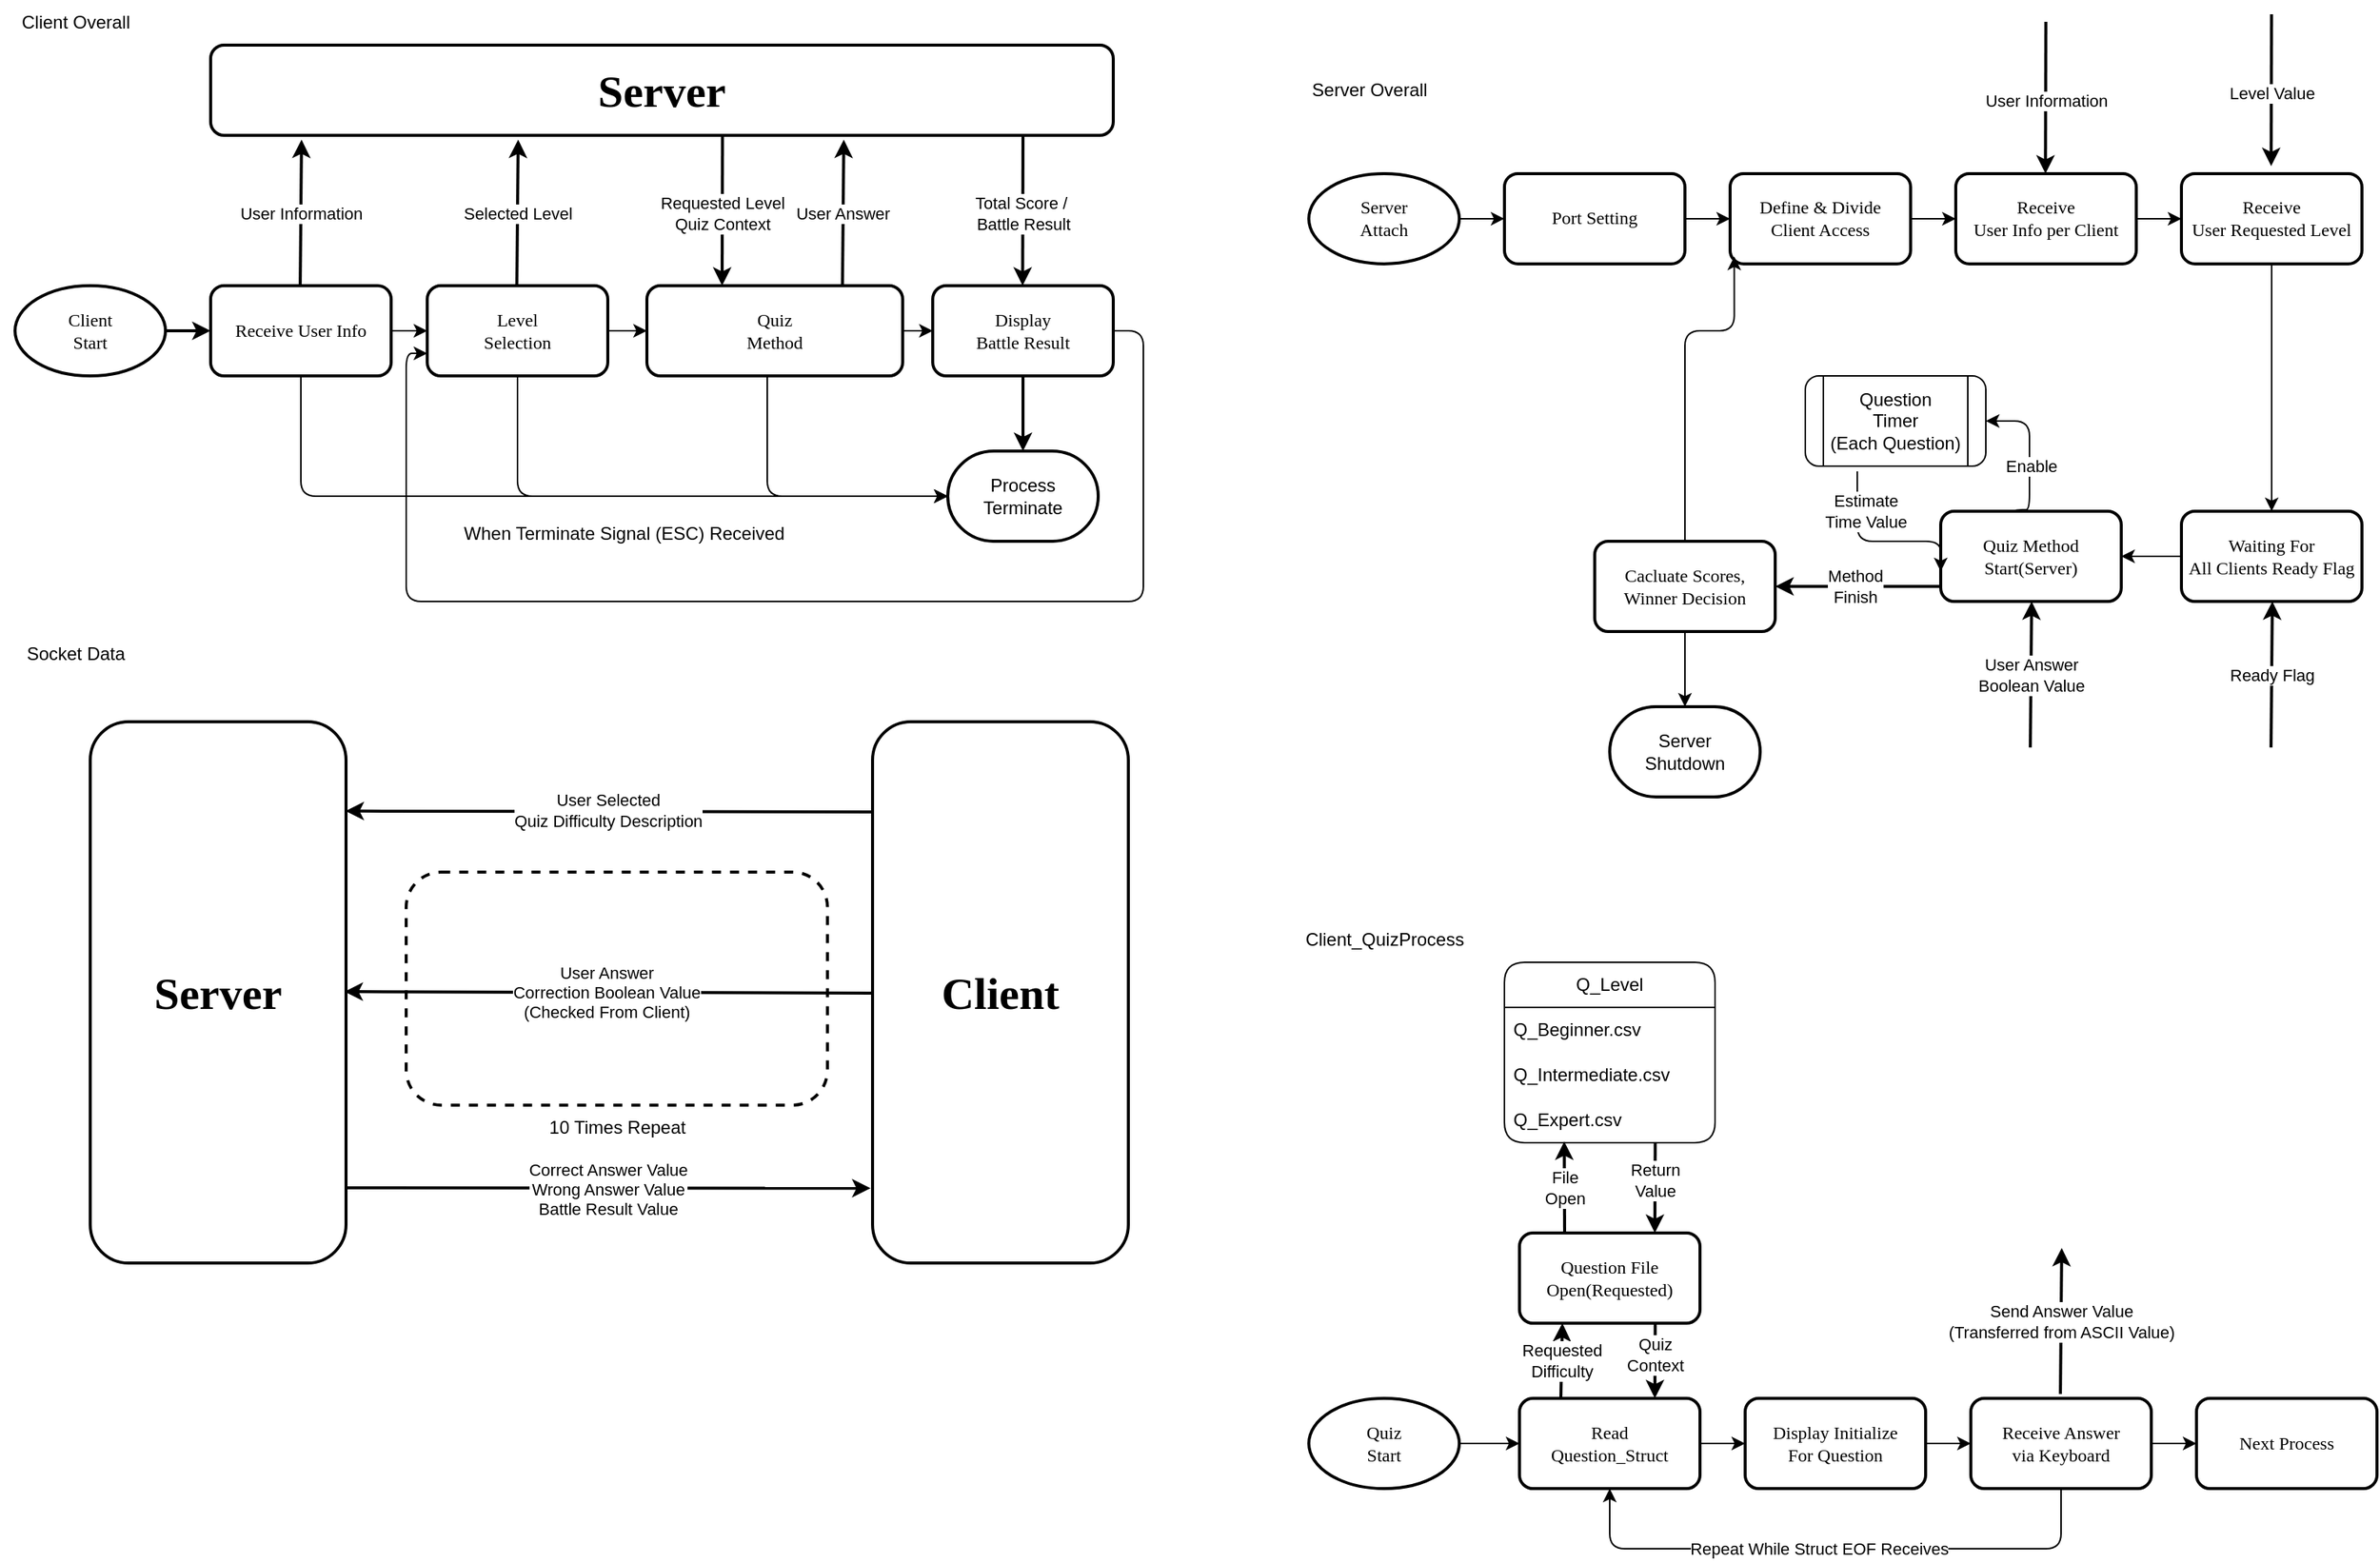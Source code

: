 <mxfile version="22.1.2" type="device">
  <diagram name="페이지-1" id="vPyK7Zzijx_prdSTEXT5">
    <mxGraphModel dx="897" dy="619" grid="1" gridSize="10" guides="1" tooltips="1" connect="1" arrows="1" fold="1" page="1" pageScale="1" pageWidth="827" pageHeight="1169" math="0" shadow="0">
      <root>
        <mxCell id="0" />
        <mxCell id="1" parent="0" />
        <mxCell id="V8aveqZbVGz2YMG-Z6Ep-356" value="" style="rounded=1;whiteSpace=wrap;html=1;strokeWidth=2;dashed=1;fillColor=none;" parent="1" vertex="1">
          <mxGeometry x="280" y="600" width="280" height="155" as="geometry" />
        </mxCell>
        <mxCell id="V8aveqZbVGz2YMG-Z6Ep-319" value="" style="edgeStyle=orthogonalEdgeStyle;rounded=1;orthogonalLoop=1;jettySize=auto;html=1;fontFamily=Lucida Console;" parent="1" source="V8aveqZbVGz2YMG-Z6Ep-3" target="V8aveqZbVGz2YMG-Z6Ep-318" edge="1">
          <mxGeometry relative="1" as="geometry" />
        </mxCell>
        <mxCell id="V8aveqZbVGz2YMG-Z6Ep-3" value="Level&lt;br&gt;Selection" style="whiteSpace=wrap;html=1;rounded=1;fontFamily=Lucida Console;strokeWidth=2;" parent="1" vertex="1">
          <mxGeometry x="294" y="210" width="120" height="60" as="geometry" />
        </mxCell>
        <mxCell id="V8aveqZbVGz2YMG-Z6Ep-308" value="" style="edgeStyle=orthogonalEdgeStyle;rounded=1;orthogonalLoop=1;jettySize=auto;html=1;fontFamily=Lucida Console;strokeWidth=2;" parent="1" source="V8aveqZbVGz2YMG-Z6Ep-303" target="V8aveqZbVGz2YMG-Z6Ep-307" edge="1">
          <mxGeometry relative="1" as="geometry" />
        </mxCell>
        <mxCell id="V8aveqZbVGz2YMG-Z6Ep-303" value="Client&lt;br&gt;Start" style="strokeWidth=2;html=1;shape=mxgraph.flowchart.start_1;whiteSpace=wrap;rounded=1;fontFamily=Lucida Console;" parent="1" vertex="1">
          <mxGeometry x="20" y="210" width="100" height="60" as="geometry" />
        </mxCell>
        <mxCell id="V8aveqZbVGz2YMG-Z6Ep-309" style="edgeStyle=orthogonalEdgeStyle;rounded=1;orthogonalLoop=1;jettySize=auto;html=1;entryX=0;entryY=0.5;entryDx=0;entryDy=0;fontFamily=Lucida Console;" parent="1" source="V8aveqZbVGz2YMG-Z6Ep-307" target="V8aveqZbVGz2YMG-Z6Ep-3" edge="1">
          <mxGeometry relative="1" as="geometry" />
        </mxCell>
        <mxCell id="V8aveqZbVGz2YMG-Z6Ep-307" value="Receive User Info" style="whiteSpace=wrap;html=1;strokeWidth=2;rounded=1;fontFamily=Lucida Console;" parent="1" vertex="1">
          <mxGeometry x="150" y="210" width="120" height="60" as="geometry" />
        </mxCell>
        <mxCell id="V8aveqZbVGz2YMG-Z6Ep-316" value="&lt;font size=&quot;1&quot; style=&quot;&quot;&gt;&lt;b style=&quot;font-size: 30px;&quot;&gt;Server&lt;/b&gt;&lt;/font&gt;" style="rounded=1;whiteSpace=wrap;html=1;fontFamily=Lucida Console;strokeWidth=2;" parent="1" vertex="1">
          <mxGeometry x="150" y="50" width="600" height="60" as="geometry" />
        </mxCell>
        <mxCell id="V8aveqZbVGz2YMG-Z6Ep-333" value="" style="edgeStyle=orthogonalEdgeStyle;rounded=1;orthogonalLoop=1;jettySize=auto;html=1;" parent="1" source="V8aveqZbVGz2YMG-Z6Ep-318" target="V8aveqZbVGz2YMG-Z6Ep-332" edge="1">
          <mxGeometry relative="1" as="geometry" />
        </mxCell>
        <mxCell id="V8aveqZbVGz2YMG-Z6Ep-318" value="Quiz&lt;br&gt;Method" style="whiteSpace=wrap;html=1;rounded=1;fontFamily=Lucida Console;strokeWidth=2;" parent="1" vertex="1">
          <mxGeometry x="440" y="210" width="170" height="60" as="geometry" />
        </mxCell>
        <mxCell id="V8aveqZbVGz2YMG-Z6Ep-329" value="" style="endArrow=classic;html=1;rounded=1;entryX=0.25;entryY=0;entryDx=0;entryDy=0;exitX=0.605;exitY=0.985;exitDx=0;exitDy=0;exitPerimeter=0;strokeWidth=2;" parent="1" edge="1">
          <mxGeometry width="50" height="50" relative="1" as="geometry">
            <mxPoint x="490.24" y="109.1" as="sourcePoint" />
            <mxPoint x="490" y="210" as="targetPoint" />
          </mxGeometry>
        </mxCell>
        <mxCell id="V8aveqZbVGz2YMG-Z6Ep-331" value="Requested Level&lt;br&gt;Quiz Context" style="edgeLabel;html=1;align=center;verticalAlign=middle;resizable=0;points=[];" parent="V8aveqZbVGz2YMG-Z6Ep-329" vertex="1" connectable="0">
          <mxGeometry x="0.045" relative="1" as="geometry">
            <mxPoint as="offset" />
          </mxGeometry>
        </mxCell>
        <mxCell id="V8aveqZbVGz2YMG-Z6Ep-330" value="User Answer" style="endArrow=classic;html=1;rounded=1;entryX=0.667;entryY=1.048;entryDx=0;entryDy=0;entryPerimeter=0;strokeWidth=2;" parent="1" edge="1">
          <mxGeometry width="50" height="50" relative="1" as="geometry">
            <mxPoint x="570" y="210" as="sourcePoint" />
            <mxPoint x="570.88" y="112.88" as="targetPoint" />
          </mxGeometry>
        </mxCell>
        <mxCell id="V8aveqZbVGz2YMG-Z6Ep-339" style="edgeStyle=orthogonalEdgeStyle;rounded=1;orthogonalLoop=1;jettySize=auto;html=1;strokeWidth=2;" parent="1" source="V8aveqZbVGz2YMG-Z6Ep-332" edge="1">
          <mxGeometry relative="1" as="geometry">
            <mxPoint x="690" y="320" as="targetPoint" />
          </mxGeometry>
        </mxCell>
        <mxCell id="V8aveqZbVGz2YMG-Z6Ep-421" style="edgeStyle=orthogonalEdgeStyle;rounded=1;orthogonalLoop=1;jettySize=auto;html=1;entryX=0;entryY=0.75;entryDx=0;entryDy=0;" parent="1" source="V8aveqZbVGz2YMG-Z6Ep-332" target="V8aveqZbVGz2YMG-Z6Ep-3" edge="1">
          <mxGeometry relative="1" as="geometry">
            <Array as="points">
              <mxPoint x="770" y="240" />
              <mxPoint x="770" y="420" />
              <mxPoint x="280" y="420" />
              <mxPoint x="280" y="255" />
            </Array>
          </mxGeometry>
        </mxCell>
        <mxCell id="V8aveqZbVGz2YMG-Z6Ep-332" value="Display&lt;br&gt;Battle Result" style="whiteSpace=wrap;html=1;fontFamily=Lucida Console;rounded=1;strokeWidth=2;" parent="1" vertex="1">
          <mxGeometry x="630" y="210" width="120" height="60" as="geometry" />
        </mxCell>
        <mxCell id="V8aveqZbVGz2YMG-Z6Ep-334" value="" style="endArrow=classic;html=1;rounded=1;entryX=0.25;entryY=0;entryDx=0;entryDy=0;exitX=0.605;exitY=0.985;exitDx=0;exitDy=0;exitPerimeter=0;strokeWidth=2;" parent="1" edge="1">
          <mxGeometry width="50" height="50" relative="1" as="geometry">
            <mxPoint x="689.98" y="109.1" as="sourcePoint" />
            <mxPoint x="689.74" y="210" as="targetPoint" />
          </mxGeometry>
        </mxCell>
        <mxCell id="V8aveqZbVGz2YMG-Z6Ep-335" value="Total Score /&amp;nbsp;&lt;br&gt;Battle Result" style="edgeLabel;html=1;align=center;verticalAlign=middle;resizable=0;points=[];" parent="V8aveqZbVGz2YMG-Z6Ep-334" vertex="1" connectable="0">
          <mxGeometry x="0.045" relative="1" as="geometry">
            <mxPoint as="offset" />
          </mxGeometry>
        </mxCell>
        <mxCell id="V8aveqZbVGz2YMG-Z6Ep-336" value="Selected Level" style="endArrow=classic;html=1;rounded=1;entryX=0.667;entryY=1.048;entryDx=0;entryDy=0;entryPerimeter=0;strokeWidth=2;" parent="1" edge="1">
          <mxGeometry width="50" height="50" relative="1" as="geometry">
            <mxPoint x="353.56" y="210" as="sourcePoint" />
            <mxPoint x="354.44" y="112.88" as="targetPoint" />
          </mxGeometry>
        </mxCell>
        <mxCell id="V8aveqZbVGz2YMG-Z6Ep-337" value="User Information" style="endArrow=classic;html=1;rounded=1;entryX=0.667;entryY=1.048;entryDx=0;entryDy=0;entryPerimeter=0;strokeWidth=2;" parent="1" edge="1">
          <mxGeometry width="50" height="50" relative="1" as="geometry">
            <mxPoint x="209.56" y="210" as="sourcePoint" />
            <mxPoint x="210.44" y="112.88" as="targetPoint" />
          </mxGeometry>
        </mxCell>
        <mxCell id="V8aveqZbVGz2YMG-Z6Ep-338" value="Client Overall" style="text;html=1;align=center;verticalAlign=middle;resizable=0;points=[];autosize=1;strokeColor=none;fillColor=none;" parent="1" vertex="1">
          <mxGeometry x="10" y="20" width="100" height="30" as="geometry" />
        </mxCell>
        <mxCell id="V8aveqZbVGz2YMG-Z6Ep-340" value="Process&lt;br&gt;Terminate" style="strokeWidth=2;html=1;shape=mxgraph.flowchart.terminator;whiteSpace=wrap;rounded=1;" parent="1" vertex="1">
          <mxGeometry x="640" y="320" width="100" height="60" as="geometry" />
        </mxCell>
        <mxCell id="V8aveqZbVGz2YMG-Z6Ep-342" style="edgeStyle=orthogonalEdgeStyle;rounded=1;orthogonalLoop=1;jettySize=auto;html=1;entryX=0;entryY=0.5;entryDx=0;entryDy=0;entryPerimeter=0;" parent="1" source="V8aveqZbVGz2YMG-Z6Ep-3" target="V8aveqZbVGz2YMG-Z6Ep-340" edge="1">
          <mxGeometry relative="1" as="geometry">
            <Array as="points">
              <mxPoint x="354" y="350" />
            </Array>
          </mxGeometry>
        </mxCell>
        <mxCell id="V8aveqZbVGz2YMG-Z6Ep-343" style="edgeStyle=orthogonalEdgeStyle;rounded=1;orthogonalLoop=1;jettySize=auto;html=1;entryX=0;entryY=0.5;entryDx=0;entryDy=0;entryPerimeter=0;" parent="1" source="V8aveqZbVGz2YMG-Z6Ep-307" target="V8aveqZbVGz2YMG-Z6Ep-340" edge="1">
          <mxGeometry relative="1" as="geometry">
            <Array as="points">
              <mxPoint x="210" y="350" />
            </Array>
          </mxGeometry>
        </mxCell>
        <mxCell id="V8aveqZbVGz2YMG-Z6Ep-345" style="edgeStyle=orthogonalEdgeStyle;rounded=1;orthogonalLoop=1;jettySize=auto;html=1;entryX=0;entryY=0.5;entryDx=0;entryDy=0;entryPerimeter=0;" parent="1" source="V8aveqZbVGz2YMG-Z6Ep-318" target="V8aveqZbVGz2YMG-Z6Ep-340" edge="1">
          <mxGeometry relative="1" as="geometry">
            <Array as="points">
              <mxPoint x="520" y="350" />
            </Array>
          </mxGeometry>
        </mxCell>
        <mxCell id="V8aveqZbVGz2YMG-Z6Ep-346" value="When Terminate Signal (ESC) Received" style="text;html=1;strokeColor=none;fillColor=none;align=center;verticalAlign=middle;whiteSpace=wrap;rounded=0;" parent="1" vertex="1">
          <mxGeometry x="300" y="360" width="250" height="30" as="geometry" />
        </mxCell>
        <mxCell id="V8aveqZbVGz2YMG-Z6Ep-347" value="Socket Data" style="text;html=1;align=center;verticalAlign=middle;resizable=0;points=[];autosize=1;strokeColor=none;fillColor=none;" parent="1" vertex="1">
          <mxGeometry x="15" y="440" width="90" height="30" as="geometry" />
        </mxCell>
        <mxCell id="V8aveqZbVGz2YMG-Z6Ep-348" value="&lt;font size=&quot;1&quot; style=&quot;&quot;&gt;&lt;b style=&quot;font-size: 30px;&quot;&gt;Server&lt;/b&gt;&lt;/font&gt;" style="rounded=1;whiteSpace=wrap;html=1;fontFamily=Lucida Console;strokeWidth=2;" parent="1" vertex="1">
          <mxGeometry x="70" y="500" width="170" height="360" as="geometry" />
        </mxCell>
        <mxCell id="V8aveqZbVGz2YMG-Z6Ep-349" value="&lt;font size=&quot;1&quot; style=&quot;&quot;&gt;&lt;b style=&quot;font-size: 30px;&quot;&gt;Client&lt;/b&gt;&lt;/font&gt;" style="rounded=1;whiteSpace=wrap;html=1;fontFamily=Lucida Console;strokeWidth=2;" parent="1" vertex="1">
          <mxGeometry x="590" y="500" width="170" height="360" as="geometry" />
        </mxCell>
        <mxCell id="V8aveqZbVGz2YMG-Z6Ep-352" value="" style="endArrow=classic;html=1;rounded=1;entryX=0.998;entryY=0.165;entryDx=0;entryDy=0;entryPerimeter=0;strokeWidth=2;" parent="1" target="V8aveqZbVGz2YMG-Z6Ep-348" edge="1">
          <mxGeometry width="50" height="50" relative="1" as="geometry">
            <mxPoint x="590" y="560" as="sourcePoint" />
            <mxPoint x="939.66" y="560.28" as="targetPoint" />
          </mxGeometry>
        </mxCell>
        <mxCell id="V8aveqZbVGz2YMG-Z6Ep-353" value="User Selected&lt;br&gt;Quiz Difficulty Description" style="edgeLabel;html=1;align=center;verticalAlign=middle;resizable=0;points=[];" parent="V8aveqZbVGz2YMG-Z6Ep-352" vertex="1" connectable="0">
          <mxGeometry x="-0.55" y="-1" relative="1" as="geometry">
            <mxPoint x="-97" as="offset" />
          </mxGeometry>
        </mxCell>
        <mxCell id="V8aveqZbVGz2YMG-Z6Ep-354" value="" style="endArrow=classic;html=1;rounded=1;entryX=0.998;entryY=0.165;entryDx=0;entryDy=0;entryPerimeter=0;strokeWidth=2;" parent="1" edge="1">
          <mxGeometry width="50" height="50" relative="1" as="geometry">
            <mxPoint x="589" y="680.5" as="sourcePoint" />
            <mxPoint x="239" y="679.5" as="targetPoint" />
          </mxGeometry>
        </mxCell>
        <mxCell id="V8aveqZbVGz2YMG-Z6Ep-355" value="User Answer&lt;br&gt;Correction Boolean Value&lt;br&gt;(Checked From Client)" style="edgeLabel;html=1;align=center;verticalAlign=middle;resizable=0;points=[];" parent="V8aveqZbVGz2YMG-Z6Ep-354" vertex="1" connectable="0">
          <mxGeometry x="-0.55" y="-1" relative="1" as="geometry">
            <mxPoint x="-97" as="offset" />
          </mxGeometry>
        </mxCell>
        <mxCell id="V8aveqZbVGz2YMG-Z6Ep-359" value="10 Times Repeat" style="text;html=1;align=center;verticalAlign=middle;resizable=0;points=[];autosize=1;strokeColor=none;fillColor=none;" parent="1" vertex="1">
          <mxGeometry x="365" y="755" width="110" height="30" as="geometry" />
        </mxCell>
        <mxCell id="V8aveqZbVGz2YMG-Z6Ep-360" value="" style="endArrow=classic;html=1;rounded=1;entryX=-0.002;entryY=0.215;entryDx=0;entryDy=0;entryPerimeter=0;strokeWidth=2;" parent="1" edge="1">
          <mxGeometry width="50" height="50" relative="1" as="geometry">
            <mxPoint x="239" y="810" as="sourcePoint" />
            <mxPoint x="588.66" y="810.28" as="targetPoint" />
          </mxGeometry>
        </mxCell>
        <mxCell id="V8aveqZbVGz2YMG-Z6Ep-361" value="Correct Answer Value&lt;br&gt;Wrong Answer Value&lt;br&gt;Battle Result Value" style="edgeLabel;html=1;align=center;verticalAlign=middle;resizable=0;points=[];" parent="V8aveqZbVGz2YMG-Z6Ep-360" vertex="1" connectable="0">
          <mxGeometry x="-0.55" y="-1" relative="1" as="geometry">
            <mxPoint x="96" as="offset" />
          </mxGeometry>
        </mxCell>
        <mxCell id="V8aveqZbVGz2YMG-Z6Ep-362" value="Server Overall" style="text;html=1;align=center;verticalAlign=middle;resizable=0;points=[];autosize=1;strokeColor=none;fillColor=none;" parent="1" vertex="1">
          <mxGeometry x="870" y="65.45" width="100" height="30" as="geometry" />
        </mxCell>
        <mxCell id="V8aveqZbVGz2YMG-Z6Ep-371" style="edgeStyle=orthogonalEdgeStyle;rounded=1;orthogonalLoop=1;jettySize=auto;html=1;entryX=0;entryY=0.5;entryDx=0;entryDy=0;" parent="1" source="V8aveqZbVGz2YMG-Z6Ep-363" target="V8aveqZbVGz2YMG-Z6Ep-364" edge="1">
          <mxGeometry relative="1" as="geometry" />
        </mxCell>
        <mxCell id="V8aveqZbVGz2YMG-Z6Ep-363" value="Server&lt;br&gt;Attach" style="strokeWidth=2;html=1;shape=mxgraph.flowchart.start_1;whiteSpace=wrap;rounded=1;fontFamily=Lucida Console;" parent="1" vertex="1">
          <mxGeometry x="880" y="135.45" width="100" height="60" as="geometry" />
        </mxCell>
        <mxCell id="V8aveqZbVGz2YMG-Z6Ep-372" value="" style="edgeStyle=orthogonalEdgeStyle;rounded=1;orthogonalLoop=1;jettySize=auto;html=1;" parent="1" source="V8aveqZbVGz2YMG-Z6Ep-364" target="V8aveqZbVGz2YMG-Z6Ep-365" edge="1">
          <mxGeometry relative="1" as="geometry" />
        </mxCell>
        <mxCell id="V8aveqZbVGz2YMG-Z6Ep-364" value="Port Setting" style="whiteSpace=wrap;html=1;strokeWidth=2;rounded=1;fontFamily=Lucida Console;" parent="1" vertex="1">
          <mxGeometry x="1010" y="135.45" width="120" height="60" as="geometry" />
        </mxCell>
        <mxCell id="V8aveqZbVGz2YMG-Z6Ep-373" value="" style="edgeStyle=orthogonalEdgeStyle;rounded=1;orthogonalLoop=1;jettySize=auto;html=1;" parent="1" source="V8aveqZbVGz2YMG-Z6Ep-365" target="V8aveqZbVGz2YMG-Z6Ep-370" edge="1">
          <mxGeometry relative="1" as="geometry" />
        </mxCell>
        <mxCell id="V8aveqZbVGz2YMG-Z6Ep-365" value="Define &amp;amp; Divide&lt;br&gt;Client Access" style="whiteSpace=wrap;html=1;strokeWidth=2;rounded=1;fontFamily=Lucida Console;" parent="1" vertex="1">
          <mxGeometry x="1160" y="135.45" width="120" height="60" as="geometry" />
        </mxCell>
        <mxCell id="V8aveqZbVGz2YMG-Z6Ep-390" value="" style="edgeStyle=orthogonalEdgeStyle;rounded=1;orthogonalLoop=1;jettySize=auto;html=1;" parent="1" source="V8aveqZbVGz2YMG-Z6Ep-370" target="V8aveqZbVGz2YMG-Z6Ep-386" edge="1">
          <mxGeometry relative="1" as="geometry" />
        </mxCell>
        <mxCell id="V8aveqZbVGz2YMG-Z6Ep-370" value="Receive&lt;br&gt;User Info per Client" style="whiteSpace=wrap;html=1;strokeWidth=2;rounded=1;fontFamily=Lucida Console;" parent="1" vertex="1">
          <mxGeometry x="1310" y="135.45" width="120" height="60" as="geometry" />
        </mxCell>
        <mxCell id="V8aveqZbVGz2YMG-Z6Ep-384" value="" style="endArrow=classic;html=1;rounded=1;entryX=0.25;entryY=0;entryDx=0;entryDy=0;exitX=0.605;exitY=0.985;exitDx=0;exitDy=0;exitPerimeter=0;strokeWidth=2;" parent="1" edge="1">
          <mxGeometry width="50" height="50" relative="1" as="geometry">
            <mxPoint x="1369.88" y="34.55" as="sourcePoint" />
            <mxPoint x="1369.64" y="135.45" as="targetPoint" />
          </mxGeometry>
        </mxCell>
        <mxCell id="V8aveqZbVGz2YMG-Z6Ep-385" value="User Information" style="edgeLabel;html=1;align=center;verticalAlign=middle;resizable=0;points=[];" parent="V8aveqZbVGz2YMG-Z6Ep-384" vertex="1" connectable="0">
          <mxGeometry x="0.045" relative="1" as="geometry">
            <mxPoint as="offset" />
          </mxGeometry>
        </mxCell>
        <mxCell id="V8aveqZbVGz2YMG-Z6Ep-392" value="" style="edgeStyle=orthogonalEdgeStyle;rounded=1;orthogonalLoop=1;jettySize=auto;html=1;" parent="1" source="V8aveqZbVGz2YMG-Z6Ep-386" target="V8aveqZbVGz2YMG-Z6Ep-407" edge="1">
          <mxGeometry relative="1" as="geometry">
            <Array as="points" />
            <mxPoint x="1520.032" y="250" as="targetPoint" />
          </mxGeometry>
        </mxCell>
        <mxCell id="V8aveqZbVGz2YMG-Z6Ep-386" value="Receive&lt;br&gt;User Requested Level" style="whiteSpace=wrap;html=1;strokeWidth=2;rounded=1;fontFamily=Lucida Console;" parent="1" vertex="1">
          <mxGeometry x="1460" y="135.45" width="120" height="60" as="geometry" />
        </mxCell>
        <mxCell id="V8aveqZbVGz2YMG-Z6Ep-387" value="" style="endArrow=classic;html=1;rounded=1;entryX=0.25;entryY=0;entryDx=0;entryDy=0;exitX=0.605;exitY=0.985;exitDx=0;exitDy=0;exitPerimeter=0;strokeWidth=2;" parent="1" edge="1">
          <mxGeometry width="50" height="50" relative="1" as="geometry">
            <mxPoint x="1519.88" y="29.55" as="sourcePoint" />
            <mxPoint x="1519.64" y="130.45" as="targetPoint" />
          </mxGeometry>
        </mxCell>
        <mxCell id="V8aveqZbVGz2YMG-Z6Ep-388" value="Level Value" style="edgeLabel;html=1;align=center;verticalAlign=middle;resizable=0;points=[];" parent="V8aveqZbVGz2YMG-Z6Ep-387" vertex="1" connectable="0">
          <mxGeometry x="0.045" relative="1" as="geometry">
            <mxPoint as="offset" />
          </mxGeometry>
        </mxCell>
        <mxCell id="V8aveqZbVGz2YMG-Z6Ep-410" value="" style="edgeStyle=orthogonalEdgeStyle;rounded=1;orthogonalLoop=1;jettySize=auto;html=1;" parent="1" source="V8aveqZbVGz2YMG-Z6Ep-407" target="V8aveqZbVGz2YMG-Z6Ep-409" edge="1">
          <mxGeometry relative="1" as="geometry" />
        </mxCell>
        <mxCell id="V8aveqZbVGz2YMG-Z6Ep-407" value="Waiting For&lt;br&gt;All Clients Ready Flag" style="whiteSpace=wrap;html=1;strokeWidth=2;rounded=1;fontFamily=Lucida Console;" parent="1" vertex="1">
          <mxGeometry x="1460" y="360" width="120" height="60" as="geometry" />
        </mxCell>
        <mxCell id="V8aveqZbVGz2YMG-Z6Ep-409" value="Quiz Method&lt;br&gt;Start(Server)" style="whiteSpace=wrap;html=1;strokeWidth=2;rounded=1;fontFamily=Lucida Console;" parent="1" vertex="1">
          <mxGeometry x="1300" y="360" width="120" height="60" as="geometry" />
        </mxCell>
        <mxCell id="V8aveqZbVGz2YMG-Z6Ep-411" value="Ready Flag" style="endArrow=classic;html=1;rounded=1;entryX=0.667;entryY=1.048;entryDx=0;entryDy=0;entryPerimeter=0;strokeWidth=2;" parent="1" edge="1">
          <mxGeometry width="50" height="50" relative="1" as="geometry">
            <mxPoint x="1519.56" y="517.12" as="sourcePoint" />
            <mxPoint x="1520.44" y="420" as="targetPoint" />
          </mxGeometry>
        </mxCell>
        <mxCell id="V8aveqZbVGz2YMG-Z6Ep-412" value="Question&lt;br&gt;Timer&lt;br&gt;(Each Question)" style="shape=process;whiteSpace=wrap;html=1;backgroundOutline=1;rounded=1;" parent="1" vertex="1">
          <mxGeometry x="1210" y="270" width="120" height="60" as="geometry" />
        </mxCell>
        <mxCell id="V8aveqZbVGz2YMG-Z6Ep-413" value="Enable" style="edgeStyle=orthogonalEdgeStyle;rounded=1;orthogonalLoop=1;jettySize=auto;html=1;strokeWidth=1;entryX=1;entryY=0.5;entryDx=0;entryDy=0;" parent="1" target="V8aveqZbVGz2YMG-Z6Ep-412" edge="1">
          <mxGeometry x="-0.093" y="-1" relative="1" as="geometry">
            <mxPoint x="1359" y="300" as="targetPoint" />
            <mxPoint x="1359" y="359" as="sourcePoint" />
            <Array as="points">
              <mxPoint x="1359" y="360" />
              <mxPoint x="1350" y="360" />
              <mxPoint x="1350" y="359" />
              <mxPoint x="1359" y="359" />
              <mxPoint x="1359" y="300" />
            </Array>
            <mxPoint as="offset" />
          </mxGeometry>
        </mxCell>
        <mxCell id="V8aveqZbVGz2YMG-Z6Ep-414" value="" style="edgeStyle=orthogonalEdgeStyle;rounded=1;orthogonalLoop=1;jettySize=auto;html=1;exitX=0.288;exitY=1.059;exitDx=0;exitDy=0;exitPerimeter=0;" parent="1" source="V8aveqZbVGz2YMG-Z6Ep-412" edge="1">
          <mxGeometry relative="1" as="geometry">
            <mxPoint x="1221" y="400" as="sourcePoint" />
            <mxPoint x="1300" y="400" as="targetPoint" />
            <Array as="points">
              <mxPoint x="1245" y="380" />
              <mxPoint x="1300" y="380" />
            </Array>
          </mxGeometry>
        </mxCell>
        <mxCell id="V8aveqZbVGz2YMG-Z6Ep-415" value="Estimate&lt;br&gt;Time Value" style="edgeLabel;html=1;align=center;verticalAlign=middle;resizable=0;points=[];" parent="V8aveqZbVGz2YMG-Z6Ep-414" vertex="1" connectable="0">
          <mxGeometry x="0.07" y="-2" relative="1" as="geometry">
            <mxPoint x="-13" y="-22" as="offset" />
          </mxGeometry>
        </mxCell>
        <mxCell id="V8aveqZbVGz2YMG-Z6Ep-419" value="User Answer&lt;br&gt;Boolean Value" style="endArrow=classic;html=1;rounded=1;entryX=0.667;entryY=1.048;entryDx=0;entryDy=0;entryPerimeter=0;strokeWidth=2;" parent="1" edge="1">
          <mxGeometry width="50" height="50" relative="1" as="geometry">
            <mxPoint x="1359.56" y="517.12" as="sourcePoint" />
            <mxPoint x="1360.44" y="420" as="targetPoint" />
          </mxGeometry>
        </mxCell>
        <mxCell id="V8aveqZbVGz2YMG-Z6Ep-425" value="" style="edgeStyle=orthogonalEdgeStyle;rounded=1;orthogonalLoop=1;jettySize=auto;html=1;" parent="1" source="V8aveqZbVGz2YMG-Z6Ep-420" target="V8aveqZbVGz2YMG-Z6Ep-424" edge="1">
          <mxGeometry relative="1" as="geometry" />
        </mxCell>
        <mxCell id="V8aveqZbVGz2YMG-Z6Ep-420" value="Cacluate Scores,&lt;br&gt;Winner Decision" style="whiteSpace=wrap;html=1;strokeWidth=2;rounded=1;fontFamily=Lucida Console;" parent="1" vertex="1">
          <mxGeometry x="1070" y="380" width="120" height="60" as="geometry" />
        </mxCell>
        <mxCell id="V8aveqZbVGz2YMG-Z6Ep-422" value="" style="endArrow=classic;html=1;rounded=1;entryX=1;entryY=0.5;entryDx=0;entryDy=0;exitX=0.605;exitY=0.985;exitDx=0;exitDy=0;exitPerimeter=0;strokeWidth=2;" parent="1" target="V8aveqZbVGz2YMG-Z6Ep-420" edge="1">
          <mxGeometry width="50" height="50" relative="1" as="geometry">
            <mxPoint x="1300.24" y="410.0" as="sourcePoint" />
            <mxPoint x="1300" y="510.9" as="targetPoint" />
          </mxGeometry>
        </mxCell>
        <mxCell id="V8aveqZbVGz2YMG-Z6Ep-423" value="Method&lt;br&gt;Finish" style="edgeLabel;html=1;align=center;verticalAlign=middle;resizable=0;points=[];" parent="V8aveqZbVGz2YMG-Z6Ep-422" vertex="1" connectable="0">
          <mxGeometry x="0.045" relative="1" as="geometry">
            <mxPoint as="offset" />
          </mxGeometry>
        </mxCell>
        <mxCell id="V8aveqZbVGz2YMG-Z6Ep-424" value="Server&lt;br&gt;Shutdown" style="strokeWidth=2;html=1;shape=mxgraph.flowchart.terminator;whiteSpace=wrap;rounded=1;" parent="1" vertex="1">
          <mxGeometry x="1080" y="490" width="100" height="60" as="geometry" />
        </mxCell>
        <mxCell id="V8aveqZbVGz2YMG-Z6Ep-426" style="edgeStyle=orthogonalEdgeStyle;rounded=1;orthogonalLoop=1;jettySize=auto;html=1;entryX=0.023;entryY=0.919;entryDx=0;entryDy=0;entryPerimeter=0;exitX=0.5;exitY=0;exitDx=0;exitDy=0;" parent="1" source="V8aveqZbVGz2YMG-Z6Ep-420" target="V8aveqZbVGz2YMG-Z6Ep-365" edge="1">
          <mxGeometry relative="1" as="geometry">
            <Array as="points">
              <mxPoint x="1130" y="240" />
              <mxPoint x="1163" y="240" />
            </Array>
          </mxGeometry>
        </mxCell>
        <mxCell id="V8aveqZbVGz2YMG-Z6Ep-427" value="Client_QuizProcess" style="text;html=1;align=center;verticalAlign=middle;resizable=0;points=[];autosize=1;strokeColor=none;fillColor=none;" parent="1" vertex="1">
          <mxGeometry x="865" y="630" width="130" height="30" as="geometry" />
        </mxCell>
        <mxCell id="V8aveqZbVGz2YMG-Z6Ep-433" value="" style="edgeStyle=orthogonalEdgeStyle;rounded=1;orthogonalLoop=1;jettySize=auto;html=1;" parent="1" source="V8aveqZbVGz2YMG-Z6Ep-428" target="V8aveqZbVGz2YMG-Z6Ep-429" edge="1">
          <mxGeometry relative="1" as="geometry" />
        </mxCell>
        <mxCell id="V8aveqZbVGz2YMG-Z6Ep-428" value="Quiz&lt;br&gt;Start" style="strokeWidth=2;html=1;shape=mxgraph.flowchart.start_1;whiteSpace=wrap;rounded=1;fontFamily=Lucida Console;" parent="1" vertex="1">
          <mxGeometry x="880" y="950" width="100" height="60" as="geometry" />
        </mxCell>
        <mxCell id="V8aveqZbVGz2YMG-Z6Ep-434" value="" style="edgeStyle=orthogonalEdgeStyle;rounded=1;orthogonalLoop=1;jettySize=auto;html=1;" parent="1" source="V8aveqZbVGz2YMG-Z6Ep-429" target="V8aveqZbVGz2YMG-Z6Ep-430" edge="1">
          <mxGeometry relative="1" as="geometry" />
        </mxCell>
        <mxCell id="V8aveqZbVGz2YMG-Z6Ep-429" value="Read&lt;br&gt;Question_Struct" style="whiteSpace=wrap;html=1;strokeWidth=2;rounded=1;fontFamily=Lucida Console;" parent="1" vertex="1">
          <mxGeometry x="1020" y="950" width="120" height="60" as="geometry" />
        </mxCell>
        <mxCell id="V8aveqZbVGz2YMG-Z6Ep-435" value="" style="edgeStyle=orthogonalEdgeStyle;rounded=1;orthogonalLoop=1;jettySize=auto;html=1;" parent="1" source="V8aveqZbVGz2YMG-Z6Ep-430" target="V8aveqZbVGz2YMG-Z6Ep-431" edge="1">
          <mxGeometry relative="1" as="geometry" />
        </mxCell>
        <mxCell id="V8aveqZbVGz2YMG-Z6Ep-430" value="Display Initialize&lt;br&gt;For Question" style="whiteSpace=wrap;html=1;strokeWidth=2;rounded=1;fontFamily=Lucida Console;" parent="1" vertex="1">
          <mxGeometry x="1170" y="950" width="120" height="60" as="geometry" />
        </mxCell>
        <mxCell id="V8aveqZbVGz2YMG-Z6Ep-436" value="" style="edgeStyle=orthogonalEdgeStyle;rounded=1;orthogonalLoop=1;jettySize=auto;html=1;" parent="1" source="V8aveqZbVGz2YMG-Z6Ep-431" target="V8aveqZbVGz2YMG-Z6Ep-432" edge="1">
          <mxGeometry relative="1" as="geometry" />
        </mxCell>
        <mxCell id="V8aveqZbVGz2YMG-Z6Ep-437" style="edgeStyle=orthogonalEdgeStyle;rounded=1;orthogonalLoop=1;jettySize=auto;html=1;entryX=0.5;entryY=1;entryDx=0;entryDy=0;" parent="1" source="V8aveqZbVGz2YMG-Z6Ep-431" target="V8aveqZbVGz2YMG-Z6Ep-429" edge="1">
          <mxGeometry relative="1" as="geometry">
            <Array as="points">
              <mxPoint x="1380" y="1050" />
              <mxPoint x="1080" y="1050" />
            </Array>
          </mxGeometry>
        </mxCell>
        <mxCell id="V8aveqZbVGz2YMG-Z6Ep-438" value="Repeat While Struct EOF Receives" style="edgeLabel;html=1;align=center;verticalAlign=middle;resizable=0;points=[];" parent="V8aveqZbVGz2YMG-Z6Ep-437" vertex="1" connectable="0">
          <mxGeometry x="0.06" relative="1" as="geometry">
            <mxPoint as="offset" />
          </mxGeometry>
        </mxCell>
        <mxCell id="V8aveqZbVGz2YMG-Z6Ep-431" value="Receive Answer&lt;br&gt;via Keyboard" style="whiteSpace=wrap;html=1;strokeWidth=2;rounded=1;fontFamily=Lucida Console;" parent="1" vertex="1">
          <mxGeometry x="1320" y="950" width="120" height="60" as="geometry" />
        </mxCell>
        <mxCell id="V8aveqZbVGz2YMG-Z6Ep-432" value="Next Process" style="whiteSpace=wrap;html=1;strokeWidth=2;rounded=1;fontFamily=Lucida Console;" parent="1" vertex="1">
          <mxGeometry x="1470" y="950" width="120" height="60" as="geometry" />
        </mxCell>
        <mxCell id="V8aveqZbVGz2YMG-Z6Ep-439" value="Send Answer Value&lt;br&gt;(Transferred from ASCII Value)" style="endArrow=classic;html=1;rounded=1;entryX=0.667;entryY=1.048;entryDx=0;entryDy=0;entryPerimeter=0;strokeWidth=2;" parent="1" edge="1">
          <mxGeometry x="-0.005" width="50" height="50" relative="1" as="geometry">
            <mxPoint x="1379.56" y="947.12" as="sourcePoint" />
            <mxPoint x="1380.44" y="850" as="targetPoint" />
            <mxPoint as="offset" />
          </mxGeometry>
        </mxCell>
        <mxCell id="-dAioXo-BRupBZzh9v3f-12" value="Question File&lt;br&gt;Open(Requested)" style="whiteSpace=wrap;html=1;strokeWidth=2;rounded=1;fontFamily=Lucida Console;" parent="1" vertex="1">
          <mxGeometry x="1020" y="840" width="120" height="60" as="geometry" />
        </mxCell>
        <mxCell id="-dAioXo-BRupBZzh9v3f-15" value="Q_Level" style="swimlane;fontStyle=0;childLayout=stackLayout;horizontal=1;startSize=30;horizontalStack=0;resizeParent=1;resizeParentMax=0;resizeLast=0;collapsible=1;marginBottom=0;whiteSpace=wrap;html=1;rounded=1;" parent="1" vertex="1">
          <mxGeometry x="1010" y="660" width="140" height="120" as="geometry" />
        </mxCell>
        <mxCell id="-dAioXo-BRupBZzh9v3f-16" value="Q_Beginner.csv" style="text;strokeColor=none;fillColor=none;align=left;verticalAlign=middle;spacingLeft=4;spacingRight=4;overflow=hidden;points=[[0,0.5],[1,0.5]];portConstraint=eastwest;rotatable=0;whiteSpace=wrap;html=1;" parent="-dAioXo-BRupBZzh9v3f-15" vertex="1">
          <mxGeometry y="30" width="140" height="30" as="geometry" />
        </mxCell>
        <mxCell id="-dAioXo-BRupBZzh9v3f-17" value="Q_Intermediate.csv" style="text;strokeColor=none;fillColor=none;align=left;verticalAlign=middle;spacingLeft=4;spacingRight=4;overflow=hidden;points=[[0,0.5],[1,0.5]];portConstraint=eastwest;rotatable=0;whiteSpace=wrap;html=1;" parent="-dAioXo-BRupBZzh9v3f-15" vertex="1">
          <mxGeometry y="60" width="140" height="30" as="geometry" />
        </mxCell>
        <mxCell id="-dAioXo-BRupBZzh9v3f-18" value="Q_Expert.csv" style="text;strokeColor=none;fillColor=none;align=left;verticalAlign=middle;spacingLeft=4;spacingRight=4;overflow=hidden;points=[[0,0.5],[1,0.5]];portConstraint=eastwest;rotatable=0;whiteSpace=wrap;html=1;" parent="-dAioXo-BRupBZzh9v3f-15" vertex="1">
          <mxGeometry y="90" width="140" height="30" as="geometry" />
        </mxCell>
        <mxCell id="-dAioXo-BRupBZzh9v3f-22" value="Requested&lt;br&gt;Difficulty" style="endArrow=classic;html=1;rounded=1;strokeWidth=2;" parent="1" edge="1">
          <mxGeometry width="50" height="50" relative="1" as="geometry">
            <mxPoint x="1047.5" y="950" as="sourcePoint" />
            <mxPoint x="1048.5" y="900" as="targetPoint" />
          </mxGeometry>
        </mxCell>
        <mxCell id="-dAioXo-BRupBZzh9v3f-24" value="" style="endArrow=classic;html=1;rounded=1;exitX=0.605;exitY=0.985;exitDx=0;exitDy=0;exitPerimeter=0;strokeWidth=2;" parent="1" edge="1">
          <mxGeometry width="50" height="50" relative="1" as="geometry">
            <mxPoint x="1110.24" y="900.0" as="sourcePoint" />
            <mxPoint x="1110" y="950" as="targetPoint" />
          </mxGeometry>
        </mxCell>
        <mxCell id="-dAioXo-BRupBZzh9v3f-26" value="Quiz&lt;br&gt;Context" style="edgeLabel;html=1;align=center;verticalAlign=middle;resizable=0;points=[];" parent="-dAioXo-BRupBZzh9v3f-24" vertex="1" connectable="0">
          <mxGeometry x="-0.182" relative="1" as="geometry">
            <mxPoint as="offset" />
          </mxGeometry>
        </mxCell>
        <mxCell id="-dAioXo-BRupBZzh9v3f-27" value="File&lt;br&gt;Open" style="endArrow=classic;html=1;rounded=1;strokeWidth=2;entryX=0.284;entryY=0.972;entryDx=0;entryDy=0;entryPerimeter=0;" parent="1" target="-dAioXo-BRupBZzh9v3f-18" edge="1">
          <mxGeometry x="-0.003" width="50" height="50" relative="1" as="geometry">
            <mxPoint x="1050" y="840" as="sourcePoint" />
            <mxPoint x="1050" y="800" as="targetPoint" />
            <mxPoint as="offset" />
          </mxGeometry>
        </mxCell>
        <mxCell id="-dAioXo-BRupBZzh9v3f-29" value="" style="endArrow=classic;html=1;rounded=1;exitX=0.605;exitY=0.985;exitDx=0;exitDy=0;exitPerimeter=0;strokeWidth=2;entryX=0.75;entryY=0;entryDx=0;entryDy=0;" parent="1" target="-dAioXo-BRupBZzh9v3f-12" edge="1">
          <mxGeometry width="50" height="50" relative="1" as="geometry">
            <mxPoint x="1110.24" y="780.0" as="sourcePoint" />
            <mxPoint x="1110" y="830" as="targetPoint" />
          </mxGeometry>
        </mxCell>
        <mxCell id="-dAioXo-BRupBZzh9v3f-30" value="Return&lt;br&gt;Value" style="edgeLabel;html=1;align=center;verticalAlign=middle;resizable=0;points=[];" parent="-dAioXo-BRupBZzh9v3f-29" vertex="1" connectable="0">
          <mxGeometry x="-0.182" relative="1" as="geometry">
            <mxPoint as="offset" />
          </mxGeometry>
        </mxCell>
      </root>
    </mxGraphModel>
  </diagram>
</mxfile>
